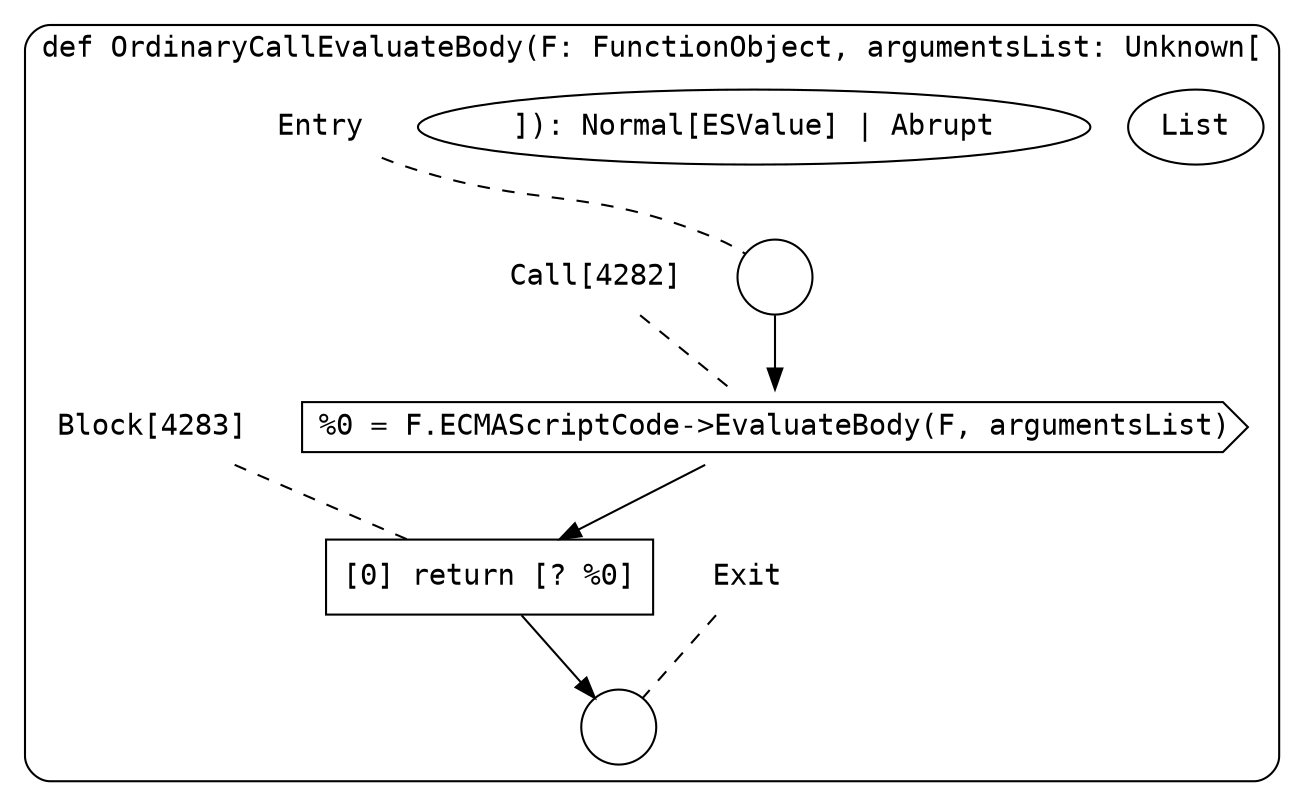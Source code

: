 digraph {
  graph [fontname = "Consolas"]
  node [fontname = "Consolas"]
  edge [fontname = "Consolas"]
  subgraph cluster1087 {
    label = "def OrdinaryCallEvaluateBody(F: FunctionObject, argumentsList: Unknown["List"]): Normal[ESValue] | Abrupt"
    style = rounded
    cluster1087_entry_name [shape=none, label=<<font color="black">Entry</font>>]
    cluster1087_entry_name -> cluster1087_entry [arrowhead=none, color="black", style=dashed]
    cluster1087_entry [shape=circle label=" " color="black" fillcolor="white" style=filled]
    cluster1087_entry -> node4282 [color="black"]
    cluster1087_exit_name [shape=none, label=<<font color="black">Exit</font>>]
    cluster1087_exit_name -> cluster1087_exit [arrowhead=none, color="black", style=dashed]
    cluster1087_exit [shape=circle label=" " color="black" fillcolor="white" style=filled]
    node4282_name [shape=none, label=<<font color="black">Call[4282]</font>>]
    node4282_name -> node4282 [arrowhead=none, color="black", style=dashed]
    node4282 [shape=cds, label=<<font color="black">%0 = F.ECMAScriptCode-&gt;EvaluateBody(F, argumentsList)</font>> color="black" fillcolor="white", style=filled]
    node4282 -> node4283 [color="black"]
    node4283_name [shape=none, label=<<font color="black">Block[4283]</font>>]
    node4283_name -> node4283 [arrowhead=none, color="black", style=dashed]
    node4283 [shape=box, label=<<font color="black">[0] return [? %0]<BR ALIGN="LEFT"/></font>> color="black" fillcolor="white", style=filled]
    node4283 -> cluster1087_exit [color="black"]
  }
}